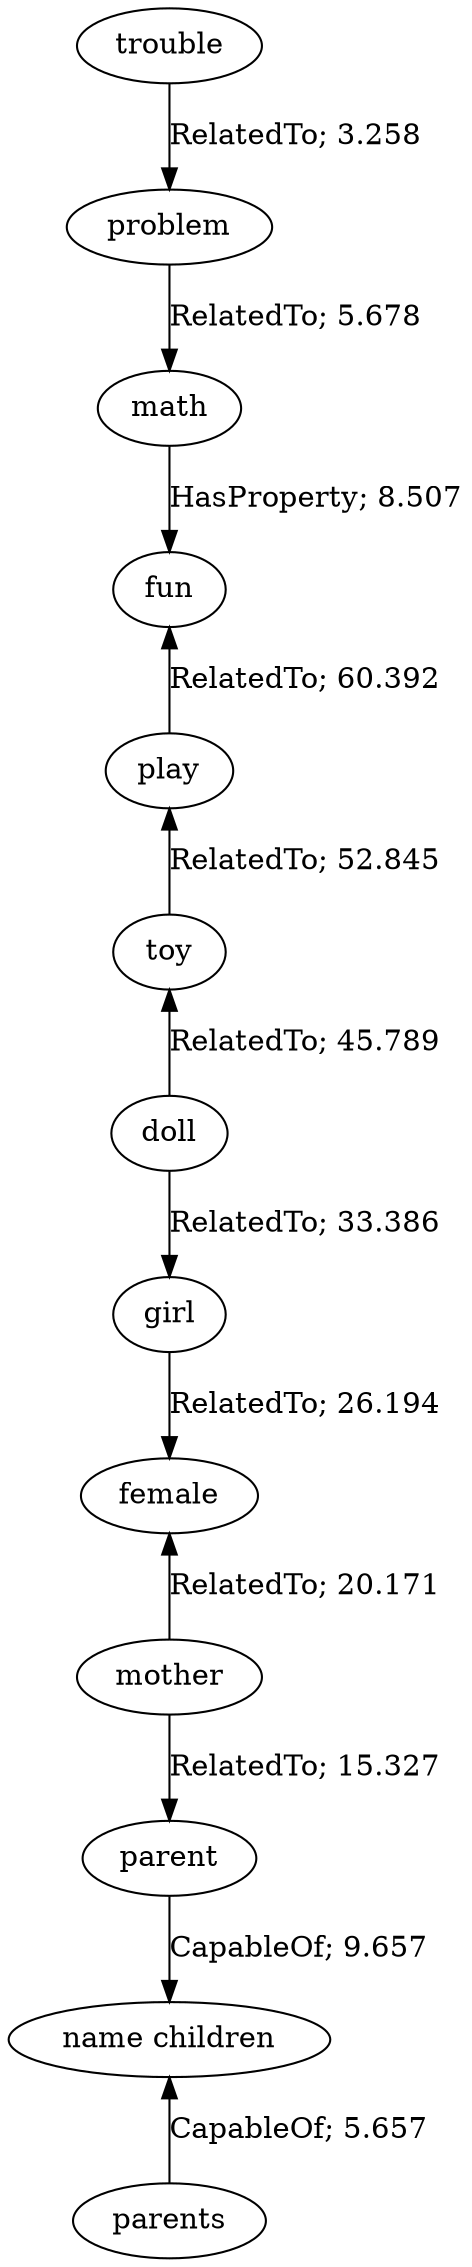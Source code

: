 // The path the concepts from "trouble" to "parents".Path Length: 12; Weight Sum: 286.86085864042536; Average Weight: 23.90507155336878
digraph "4_b---trouble-parents---PLen12_WSum286.861_WAvg23.905" {
	0 [label=trouble]
	1 [label=problem]
	2 [label=math]
	3 [label=fun]
	4 [label=play]
	5 [label=toy]
	6 [label=doll]
	7 [label=girl]
	8 [label=female]
	9 [label=mother]
	10 [label=parent]
	11 [label="name children"]
	12 [label=parents]
	0 -> 1 [label="RelatedTo; 3.258" dir=forward weight=3.258]
	1 -> 2 [label="RelatedTo; 5.678" dir=forward weight=5.678]
	2 -> 3 [label="HasProperty; 8.507" dir=forward weight=8.507]
	3 -> 4 [label="RelatedTo; 60.392" dir=back weight=60.392]
	4 -> 5 [label="RelatedTo; 52.845" dir=back weight=52.845]
	5 -> 6 [label="RelatedTo; 45.789" dir=back weight=45.789]
	6 -> 7 [label="RelatedTo; 33.386" dir=forward weight=33.386]
	7 -> 8 [label="RelatedTo; 26.194" dir=forward weight=26.194]
	8 -> 9 [label="RelatedTo; 20.171" dir=back weight=20.171]
	9 -> 10 [label="RelatedTo; 15.327" dir=forward weight=15.327]
	10 -> 11 [label="CapableOf; 9.657" dir=forward weight=9.657]
	11 -> 12 [label="CapableOf; 5.657" dir=back weight=5.657]
}

